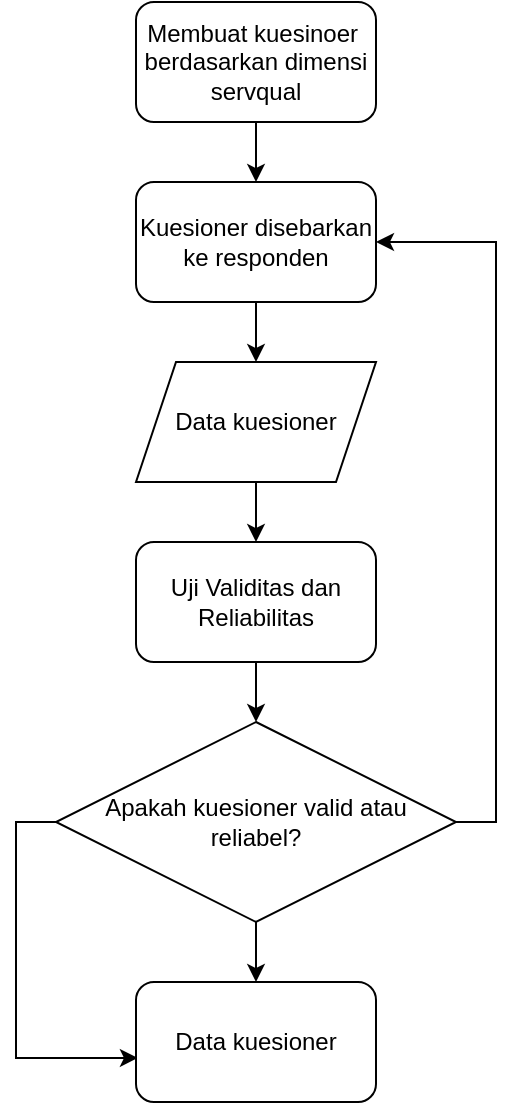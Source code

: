 <mxfile version="21.1.7" type="github">
  <diagram id="Qf43ZpmOu6kOw_-ivAvN" name="Halaman-1">
    <mxGraphModel dx="926" dy="549" grid="1" gridSize="10" guides="1" tooltips="1" connect="1" arrows="1" fold="1" page="1" pageScale="1" pageWidth="827" pageHeight="1169" math="0" shadow="0">
      <root>
        <mxCell id="0" />
        <mxCell id="1" parent="0" />
        <mxCell id="_hnG1-ujDG_lGcl0wJfI-10" style="edgeStyle=orthogonalEdgeStyle;rounded=0;orthogonalLoop=1;jettySize=auto;html=1;entryX=0.5;entryY=0;entryDx=0;entryDy=0;" edge="1" parent="1" source="_hnG1-ujDG_lGcl0wJfI-2" target="_hnG1-ujDG_lGcl0wJfI-9">
          <mxGeometry relative="1" as="geometry" />
        </mxCell>
        <mxCell id="_hnG1-ujDG_lGcl0wJfI-2" value="Membuat kuesinoer&amp;nbsp;&lt;br&gt;berdasarkan dimensi&lt;br&gt;servqual" style="rounded=1;whiteSpace=wrap;html=1;" vertex="1" parent="1">
          <mxGeometry x="354" y="40" width="120" height="60" as="geometry" />
        </mxCell>
        <mxCell id="_hnG1-ujDG_lGcl0wJfI-13" style="edgeStyle=orthogonalEdgeStyle;rounded=0;orthogonalLoop=1;jettySize=auto;html=1;" edge="1" parent="1" source="_hnG1-ujDG_lGcl0wJfI-4" target="_hnG1-ujDG_lGcl0wJfI-12">
          <mxGeometry relative="1" as="geometry" />
        </mxCell>
        <mxCell id="_hnG1-ujDG_lGcl0wJfI-4" value="Data kuesioner" style="shape=parallelogram;perimeter=parallelogramPerimeter;whiteSpace=wrap;html=1;fixedSize=1;" vertex="1" parent="1">
          <mxGeometry x="354" y="220" width="120" height="60" as="geometry" />
        </mxCell>
        <mxCell id="_hnG1-ujDG_lGcl0wJfI-11" style="edgeStyle=orthogonalEdgeStyle;rounded=0;orthogonalLoop=1;jettySize=auto;html=1;exitX=0.5;exitY=1;exitDx=0;exitDy=0;" edge="1" parent="1" source="_hnG1-ujDG_lGcl0wJfI-9" target="_hnG1-ujDG_lGcl0wJfI-4">
          <mxGeometry relative="1" as="geometry" />
        </mxCell>
        <mxCell id="_hnG1-ujDG_lGcl0wJfI-9" value="Kuesioner disebarkan ke responden" style="rounded=1;whiteSpace=wrap;html=1;" vertex="1" parent="1">
          <mxGeometry x="354" y="130" width="120" height="60" as="geometry" />
        </mxCell>
        <mxCell id="_hnG1-ujDG_lGcl0wJfI-17" style="edgeStyle=orthogonalEdgeStyle;rounded=0;orthogonalLoop=1;jettySize=auto;html=1;entryX=0.5;entryY=0;entryDx=0;entryDy=0;" edge="1" parent="1" source="_hnG1-ujDG_lGcl0wJfI-12" target="_hnG1-ujDG_lGcl0wJfI-14">
          <mxGeometry relative="1" as="geometry" />
        </mxCell>
        <mxCell id="_hnG1-ujDG_lGcl0wJfI-12" value="Uji Validitas dan Reliabilitas" style="rounded=1;whiteSpace=wrap;html=1;" vertex="1" parent="1">
          <mxGeometry x="354" y="310" width="120" height="60" as="geometry" />
        </mxCell>
        <mxCell id="_hnG1-ujDG_lGcl0wJfI-18" style="edgeStyle=orthogonalEdgeStyle;rounded=0;orthogonalLoop=1;jettySize=auto;html=1;exitX=0.5;exitY=1;exitDx=0;exitDy=0;entryX=0.5;entryY=0;entryDx=0;entryDy=0;" edge="1" parent="1" source="_hnG1-ujDG_lGcl0wJfI-14" target="_hnG1-ujDG_lGcl0wJfI-16">
          <mxGeometry relative="1" as="geometry" />
        </mxCell>
        <mxCell id="_hnG1-ujDG_lGcl0wJfI-19" style="edgeStyle=orthogonalEdgeStyle;rounded=0;orthogonalLoop=1;jettySize=auto;html=1;exitX=1;exitY=0.5;exitDx=0;exitDy=0;entryX=1;entryY=0.5;entryDx=0;entryDy=0;" edge="1" parent="1" source="_hnG1-ujDG_lGcl0wJfI-14" target="_hnG1-ujDG_lGcl0wJfI-9">
          <mxGeometry relative="1" as="geometry" />
        </mxCell>
        <mxCell id="_hnG1-ujDG_lGcl0wJfI-24" style="edgeStyle=orthogonalEdgeStyle;rounded=0;orthogonalLoop=1;jettySize=auto;html=1;exitX=0;exitY=0.5;exitDx=0;exitDy=0;entryX=0.008;entryY=0.633;entryDx=0;entryDy=0;entryPerimeter=0;" edge="1" parent="1" source="_hnG1-ujDG_lGcl0wJfI-14" target="_hnG1-ujDG_lGcl0wJfI-16">
          <mxGeometry relative="1" as="geometry" />
        </mxCell>
        <mxCell id="_hnG1-ujDG_lGcl0wJfI-14" value="Apakah kuesioner valid atau reliabel?" style="rhombus;whiteSpace=wrap;html=1;" vertex="1" parent="1">
          <mxGeometry x="314" y="400" width="200" height="100" as="geometry" />
        </mxCell>
        <mxCell id="_hnG1-ujDG_lGcl0wJfI-16" value="Data kuesioner" style="rounded=1;whiteSpace=wrap;html=1;" vertex="1" parent="1">
          <mxGeometry x="354" y="530" width="120" height="60" as="geometry" />
        </mxCell>
      </root>
    </mxGraphModel>
  </diagram>
</mxfile>
